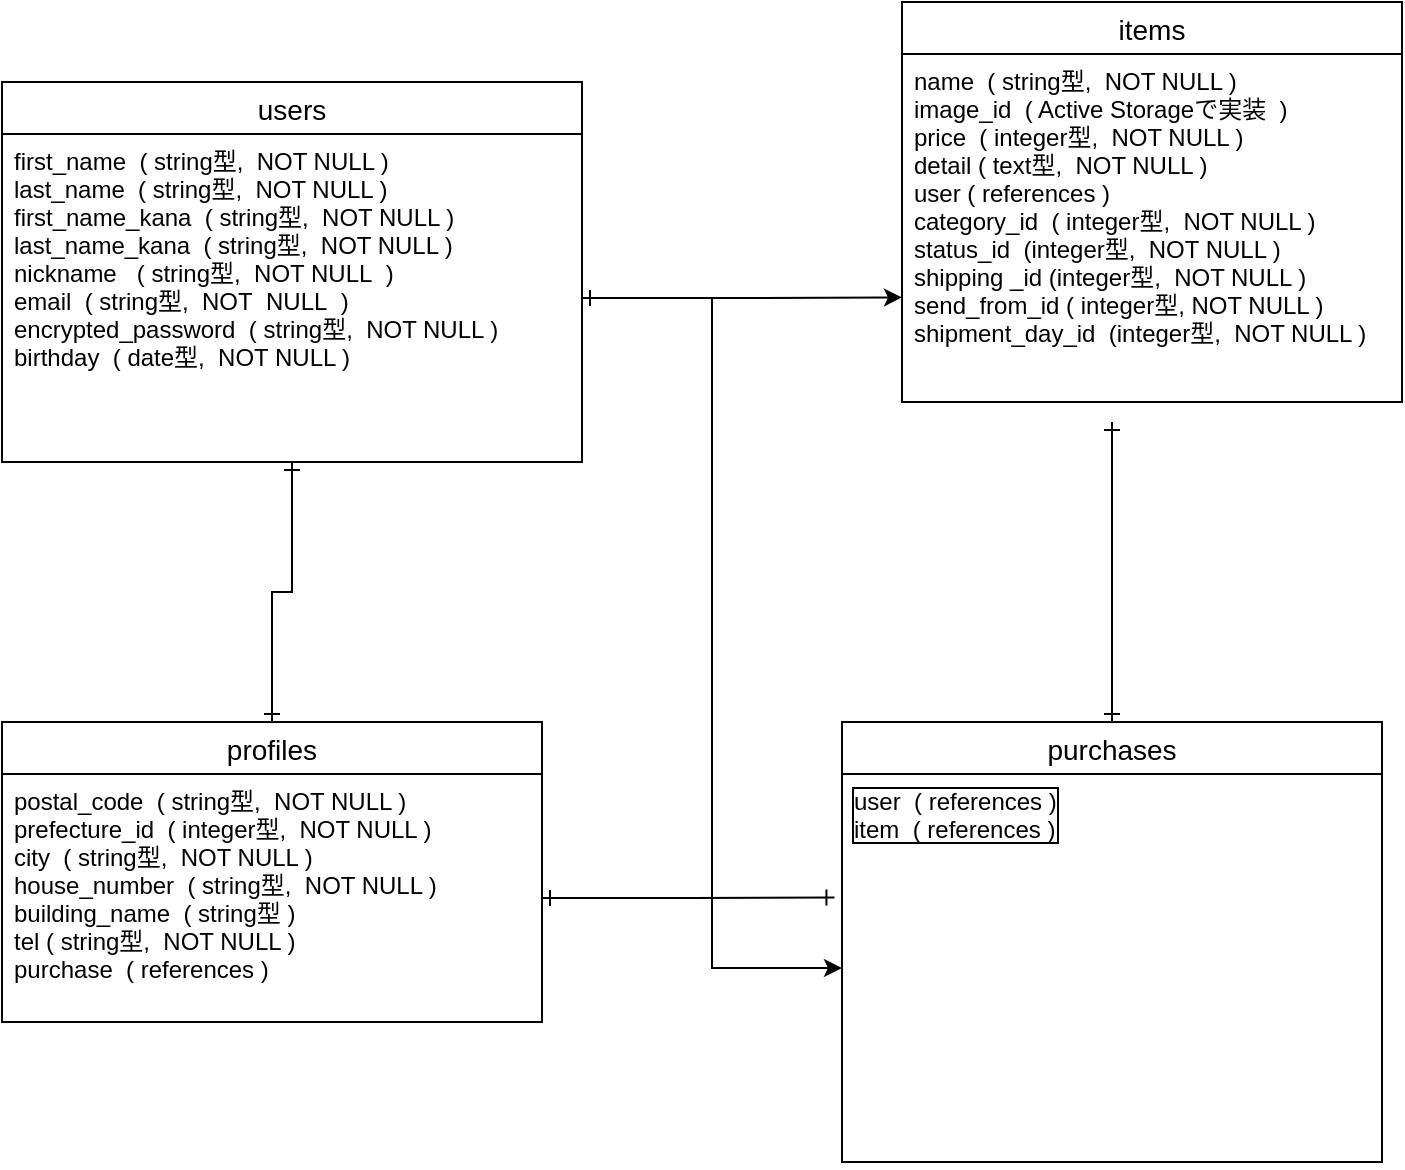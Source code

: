<mxfile version="13.6.5">
    <diagram id="bsadSYPdqvw7nIEiQofr" name="ページ1">
        <mxGraphModel dx="1011" dy="635" grid="1" gridSize="10" guides="1" tooltips="1" connect="0" arrows="0" fold="1" page="1" pageScale="1" pageWidth="827" pageHeight="1169" math="0" shadow="0">
            <root>
                <mxCell id="0"/>
                <mxCell id="1" parent="0"/>
                <mxCell id="12" value="" style="edgeStyle=orthogonalEdgeStyle;rounded=0;orthogonalLoop=1;jettySize=auto;html=1;entryX=0.5;entryY=0;entryDx=0;entryDy=0;endArrow=ERone;endFill=0;startArrow=ERone;startFill=0;" parent="1" source="2" target="7" edge="1">
                    <mxGeometry relative="1" as="geometry">
                        <mxPoint x="185" y="320" as="targetPoint"/>
                    </mxGeometry>
                </mxCell>
                <mxCell id="2" value="users" style="swimlane;fontStyle=0;childLayout=stackLayout;horizontal=1;startSize=26;horizontalStack=0;resizeParent=1;resizeParentMax=0;resizeLast=0;collapsible=1;marginBottom=0;align=center;fontSize=14;" parent="1" vertex="1">
                    <mxGeometry x="50" y="50" width="290" height="190" as="geometry">
                        <mxRectangle x="50" y="50" width="70" height="26" as="alternateBounds"/>
                    </mxGeometry>
                </mxCell>
                <mxCell id="3" value="first_name  ( string型,  NOT NULL )&#10;last_name  ( string型,  NOT NULL )&#10;first_name_kana  ( string型,  NOT NULL )&#10;last_name_kana  ( string型,  NOT NULL )&#10;nickname   ( string型,  NOT NULL  )&#10;email  ( string型,  NOT  NULL  )&#10;encrypted_password  ( string型,  NOT NULL )&#10;birthday  ( date型,  NOT NULL )&#10;&#10;" style="text;strokeColor=none;fillColor=none;spacingLeft=4;spacingRight=4;overflow=hidden;rotatable=0;points=[[0,0.5],[1,0.5]];portConstraint=eastwest;fontSize=12;" parent="2" vertex="1">
                    <mxGeometry y="26" width="290" height="164" as="geometry"/>
                </mxCell>
                <mxCell id="7" value="profiles" style="swimlane;fontStyle=0;childLayout=stackLayout;horizontal=1;startSize=26;horizontalStack=0;resizeParent=1;resizeParentMax=0;resizeLast=0;collapsible=1;marginBottom=0;align=center;fontSize=14;" parent="1" vertex="1">
                    <mxGeometry x="50" y="370" width="270" height="150" as="geometry"/>
                </mxCell>
                <mxCell id="8" value="postal_code  ( string型,  NOT NULL )&#10;prefecture_id  ( integer型,  NOT NULL )&#10;city  ( string型,  NOT NULL )&#10;house_number  ( string型,  NOT NULL )&#10;building_name  ( string型 )&#10;tel ( string型,  NOT NULL )&#10;purchase  ( references )" style="text;strokeColor=none;fillColor=none;spacingLeft=4;spacingRight=4;overflow=hidden;rotatable=0;points=[[0,0.5],[1,0.5]];portConstraint=eastwest;fontSize=12;" parent="7" vertex="1">
                    <mxGeometry y="26" width="270" height="124" as="geometry"/>
                </mxCell>
                <mxCell id="18" style="edgeStyle=orthogonalEdgeStyle;rounded=0;orthogonalLoop=1;jettySize=auto;html=1;exitX=1;exitY=0.5;exitDx=0;exitDy=0;startArrow=ERone;startFill=0;endArrow=classic;endFill=1;" parent="1" source="3" edge="1">
                    <mxGeometry relative="1" as="geometry">
                        <mxPoint x="500" y="157.706" as="targetPoint"/>
                    </mxGeometry>
                </mxCell>
                <mxCell id="26" style="edgeStyle=orthogonalEdgeStyle;rounded=0;orthogonalLoop=1;jettySize=auto;html=1;exitX=0.5;exitY=0;exitDx=0;exitDy=0;startArrow=ERone;startFill=0;endArrow=ERone;endFill=0;fontColor=#f0f0f0;" parent="1" source="19" edge="1">
                    <mxGeometry relative="1" as="geometry">
                        <mxPoint x="605" y="220" as="targetPoint"/>
                    </mxGeometry>
                </mxCell>
                <mxCell id="19" value="purchases" style="swimlane;fontStyle=0;childLayout=stackLayout;horizontal=1;startSize=26;horizontalStack=0;resizeParent=1;resizeParentMax=0;resizeLast=0;collapsible=1;marginBottom=0;align=center;fontSize=14;" parent="1" vertex="1">
                    <mxGeometry x="470" y="370" width="270" height="220" as="geometry"/>
                </mxCell>
                <mxCell id="20" value="user  ( references )&#10;item  ( references )&#10;" style="text;strokeColor=none;fillColor=none;spacingLeft=4;spacingRight=4;overflow=hidden;rotatable=0;points=[[0,0.5],[1,0.5]];portConstraint=eastwest;fontSize=12;labelBackgroundColor=none;verticalAlign=top;labelBorderColor=#000000;" parent="19" vertex="1">
                    <mxGeometry y="26" width="270" height="194" as="geometry"/>
                </mxCell>
                <mxCell id="23" style="edgeStyle=orthogonalEdgeStyle;rounded=0;orthogonalLoop=1;jettySize=auto;html=1;startArrow=ERone;startFill=0;endArrow=classic;endFill=1;fontColor=#f0f0f0;" parent="1" source="3" target="20" edge="1">
                    <mxGeometry relative="1" as="geometry"/>
                </mxCell>
                <mxCell id="24" style="edgeStyle=orthogonalEdgeStyle;rounded=0;orthogonalLoop=1;jettySize=auto;html=1;exitX=1;exitY=0.5;exitDx=0;exitDy=0;entryX=-0.014;entryY=0.318;entryDx=0;entryDy=0;entryPerimeter=0;startArrow=ERone;startFill=0;endArrow=ERone;endFill=0;fontColor=#f0f0f0;" parent="1" source="8" target="20" edge="1">
                    <mxGeometry relative="1" as="geometry"/>
                </mxCell>
                <mxCell id="13" value="items" style="swimlane;fontStyle=0;childLayout=stackLayout;horizontal=1;startSize=26;horizontalStack=0;resizeParent=1;resizeParentMax=0;resizeLast=0;collapsible=1;marginBottom=0;align=center;fontSize=14;" parent="1" vertex="1">
                    <mxGeometry x="500" y="10" width="250" height="200" as="geometry"/>
                </mxCell>
                <mxCell id="14" value="name  ( string型,  NOT NULL )&#10;image_id  ( Active Storageで実装  )&#10;price  ( integer型,  NOT NULL )&#10;detail ( text型,  NOT NULL )&#10;user ( references )&#10;category_id  ( integer型,  NOT NULL )&#10;status_id  (integer型,  NOT NULL )&#10;shipping _id (integer型,  NOT NULL )&#10;send_from_id ( integer型, NOT NULL )&#10;shipment_day_id  (integer型,  NOT NULL )&#10;" style="text;strokeColor=none;fillColor=none;spacingLeft=4;spacingRight=4;overflow=hidden;rotatable=0;points=[[0,0.5],[1,0.5]];portConstraint=eastwest;fontSize=12;" parent="13" vertex="1">
                    <mxGeometry y="26" width="250" height="174" as="geometry"/>
                </mxCell>
            </root>
        </mxGraphModel>
    </diagram>
</mxfile>